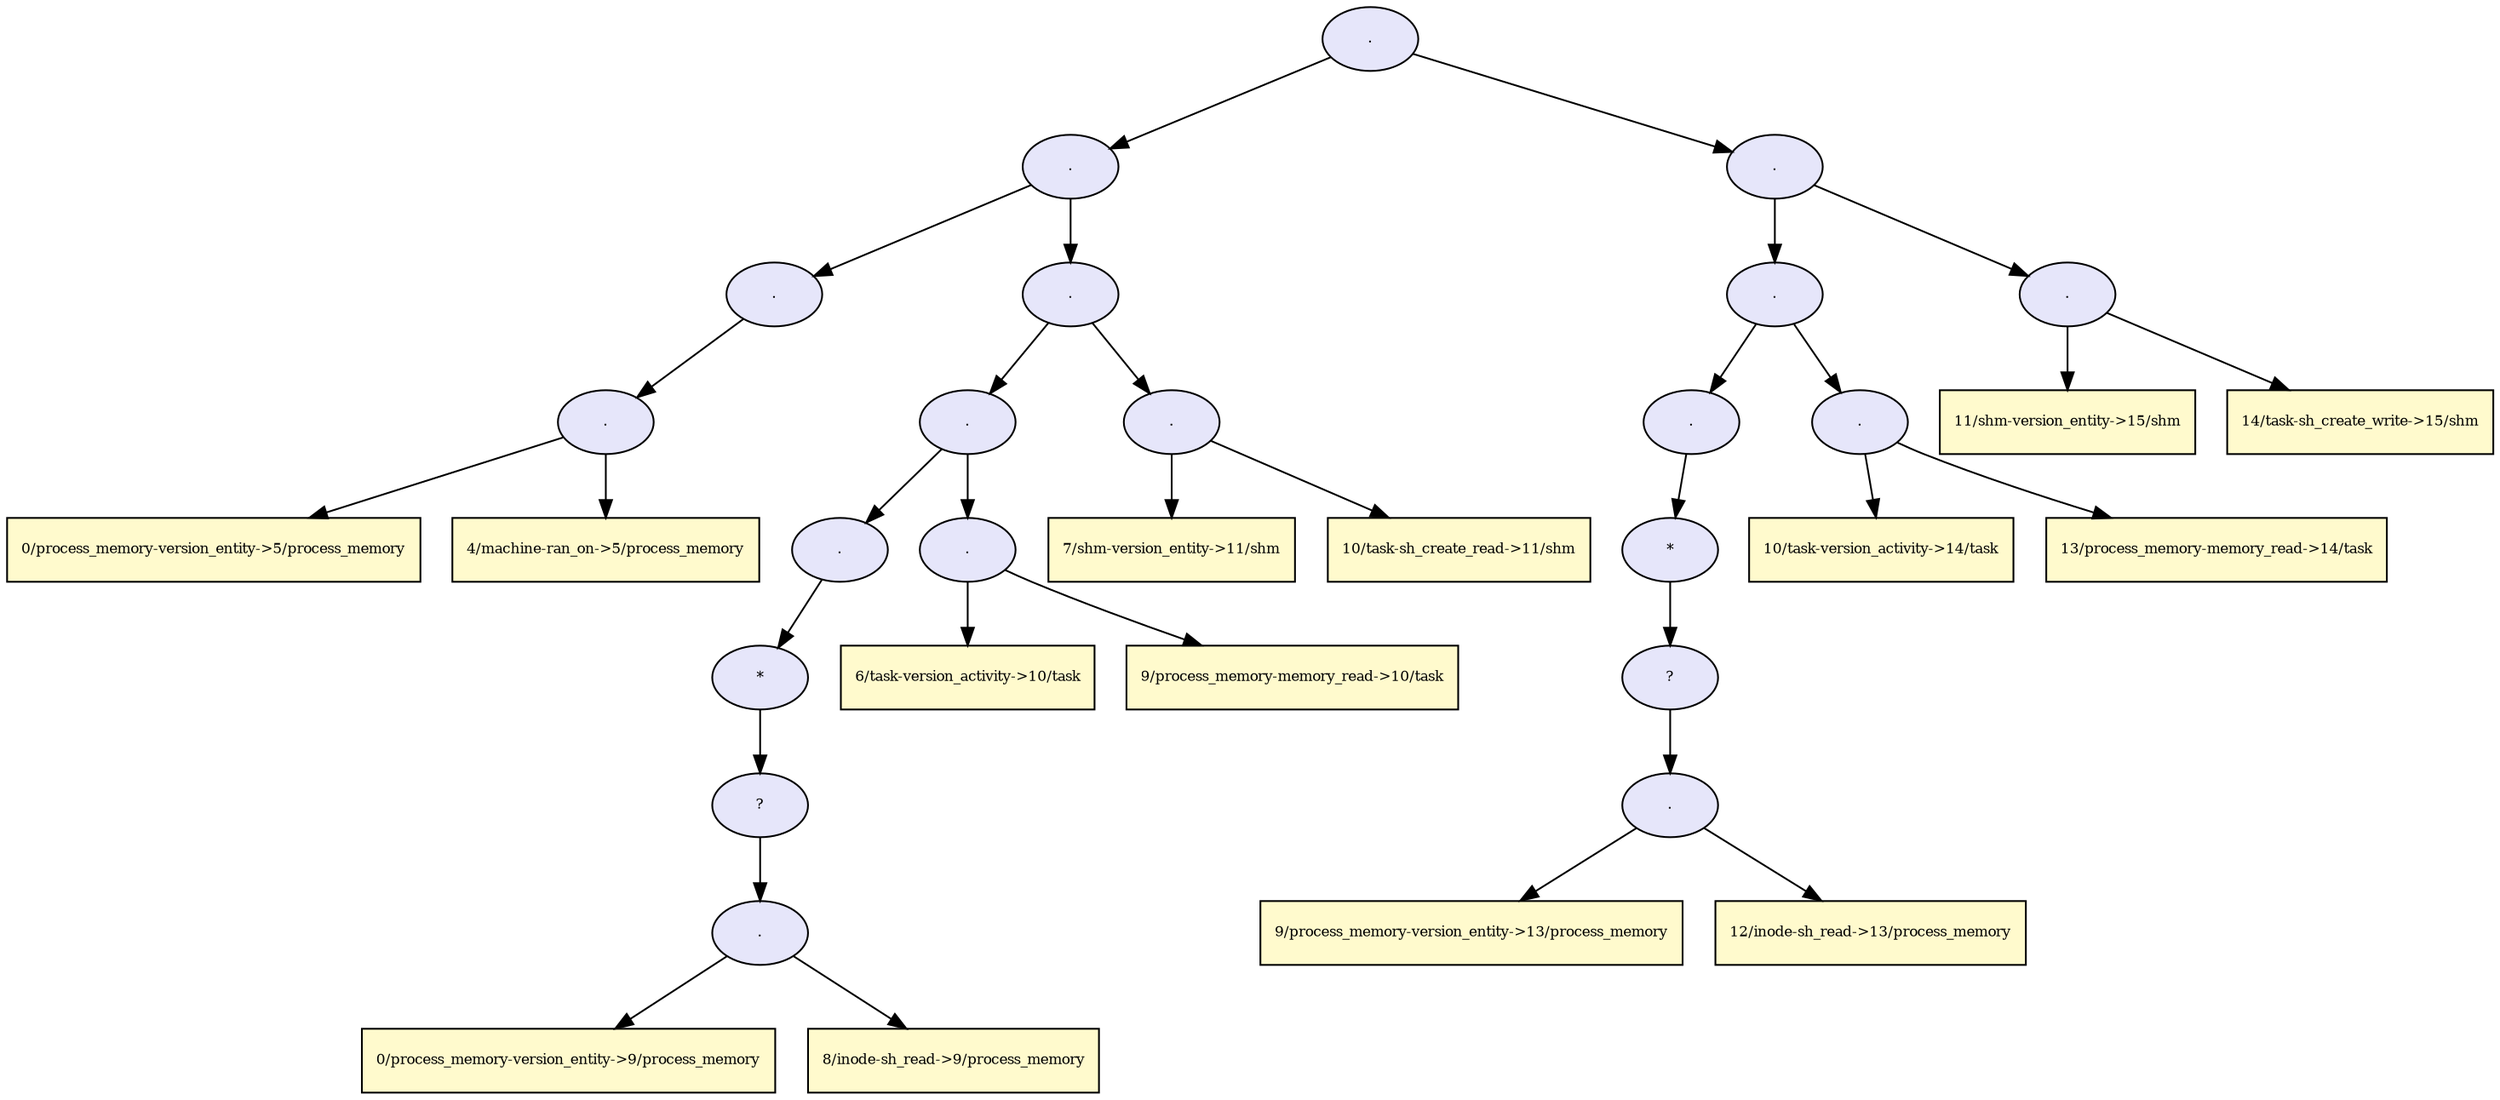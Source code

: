 digraph RGL__DirectedAdjacencyGraph {36[fontsize = 8,label = ".",shape = ellipse, fillcolor="#e6e6fa", style = filled]

36 -> 21[fontsize = 8, color="#000000"]

21[fontsize = 8,label = ".",shape = ellipse, fillcolor="#e6e6fa", style = filled]

21 -> 6[fontsize = 8, color="#000000"]

6[fontsize = 8,label = ".",shape = ellipse, fillcolor="#e6e6fa", style = filled]

6 -> 5[fontsize = 8, color="#000000"]

5[fontsize = 8,label = ".",shape = ellipse, fillcolor="#e6e6fa", style = filled]

5 -> 3[fontsize = 8, color="#000000"]

3[fontsize = 8,label = "0/process_memory-version_entity->5/process_memory",shape = rectangle, fillcolor="#fffacd", style = filled]

5 -> 4[fontsize = 8, color="#000000"]

4[fontsize = 8,label = "4/machine-ran_on->5/process_memory",shape = rectangle, fillcolor="#fffacd", style = filled]

21 -> 20[fontsize = 8, color="#000000"]

20[fontsize = 8,label = ".",shape = ellipse, fillcolor="#e6e6fa", style = filled]

20 -> 16[fontsize = 8, color="#000000"]

16[fontsize = 8,label = ".",shape = ellipse, fillcolor="#e6e6fa", style = filled]

16 -> 12[fontsize = 8, color="#000000"]

12[fontsize = 8,label = ".",shape = ellipse, fillcolor="#e6e6fa", style = filled]

12 -> 11[fontsize = 8, color="#000000"]

11[fontsize = 8,label = "*",shape = ellipse, fillcolor="#e6e6fa", style = filled]

11 -> 10[fontsize = 8, color="#000000"]

10[fontsize = 8,label = "?",shape = ellipse, fillcolor="#e6e6fa", style = filled]

10 -> 9[fontsize = 8, color="#000000"]

9[fontsize = 8,label = ".",shape = ellipse, fillcolor="#e6e6fa", style = filled]

9 -> 7[fontsize = 8, color="#000000"]

7[fontsize = 8,label = "0/process_memory-version_entity->9/process_memory",shape = rectangle, fillcolor="#fffacd", style = filled]

9 -> 8[fontsize = 8, color="#000000"]

8[fontsize = 8,label = "8/inode-sh_read->9/process_memory",shape = rectangle, fillcolor="#fffacd", style = filled]

16 -> 15[fontsize = 8, color="#000000"]

15[fontsize = 8,label = ".",shape = ellipse, fillcolor="#e6e6fa", style = filled]

15 -> 13[fontsize = 8, color="#000000"]

13[fontsize = 8,label = "6/task-version_activity->10/task",shape = rectangle, fillcolor="#fffacd", style = filled]

15 -> 14[fontsize = 8, color="#000000"]

14[fontsize = 8,label = "9/process_memory-memory_read->10/task",shape = rectangle, fillcolor="#fffacd", style = filled]

20 -> 19[fontsize = 8, color="#000000"]

19[fontsize = 8,label = ".",shape = ellipse, fillcolor="#e6e6fa", style = filled]

19 -> 17[fontsize = 8, color="#000000"]

17[fontsize = 8,label = "7/shm-version_entity->11/shm",shape = rectangle, fillcolor="#fffacd", style = filled]

19 -> 18[fontsize = 8, color="#000000"]

18[fontsize = 8,label = "10/task-sh_create_read->11/shm",shape = rectangle, fillcolor="#fffacd", style = filled]

36 -> 35[fontsize = 8, color="#000000"]

35[fontsize = 8,label = ".",shape = ellipse, fillcolor="#e6e6fa", style = filled]

35 -> 31[fontsize = 8, color="#000000"]

31[fontsize = 8,label = ".",shape = ellipse, fillcolor="#e6e6fa", style = filled]

31 -> 27[fontsize = 8, color="#000000"]

27[fontsize = 8,label = ".",shape = ellipse, fillcolor="#e6e6fa", style = filled]

27 -> 26[fontsize = 8, color="#000000"]

26[fontsize = 8,label = "*",shape = ellipse, fillcolor="#e6e6fa", style = filled]

26 -> 25[fontsize = 8, color="#000000"]

25[fontsize = 8,label = "?",shape = ellipse, fillcolor="#e6e6fa", style = filled]

25 -> 24[fontsize = 8, color="#000000"]

24[fontsize = 8,label = ".",shape = ellipse, fillcolor="#e6e6fa", style = filled]

24 -> 22[fontsize = 8, color="#000000"]

22[fontsize = 8,label = "9/process_memory-version_entity->13/process_memory",shape = rectangle, fillcolor="#fffacd", style = filled]

24 -> 23[fontsize = 8, color="#000000"]

23[fontsize = 8,label = "12/inode-sh_read->13/process_memory",shape = rectangle, fillcolor="#fffacd", style = filled]

31 -> 30[fontsize = 8, color="#000000"]

30[fontsize = 8,label = ".",shape = ellipse, fillcolor="#e6e6fa", style = filled]

30 -> 28[fontsize = 8, color="#000000"]

28[fontsize = 8,label = "10/task-version_activity->14/task",shape = rectangle, fillcolor="#fffacd", style = filled]

30 -> 29[fontsize = 8, color="#000000"]

29[fontsize = 8,label = "13/process_memory-memory_read->14/task",shape = rectangle, fillcolor="#fffacd", style = filled]

35 -> 34[fontsize = 8, color="#000000"]

34[fontsize = 8,label = ".",shape = ellipse, fillcolor="#e6e6fa", style = filled]

34 -> 32[fontsize = 8, color="#000000"]

32[fontsize = 8,label = "11/shm-version_entity->15/shm",shape = rectangle, fillcolor="#fffacd", style = filled]

34 -> 33[fontsize = 8, color="#000000"]

33[fontsize = 8,label = "14/task-sh_create_write->15/shm",shape = rectangle, fillcolor="#fffacd", style = filled]

}